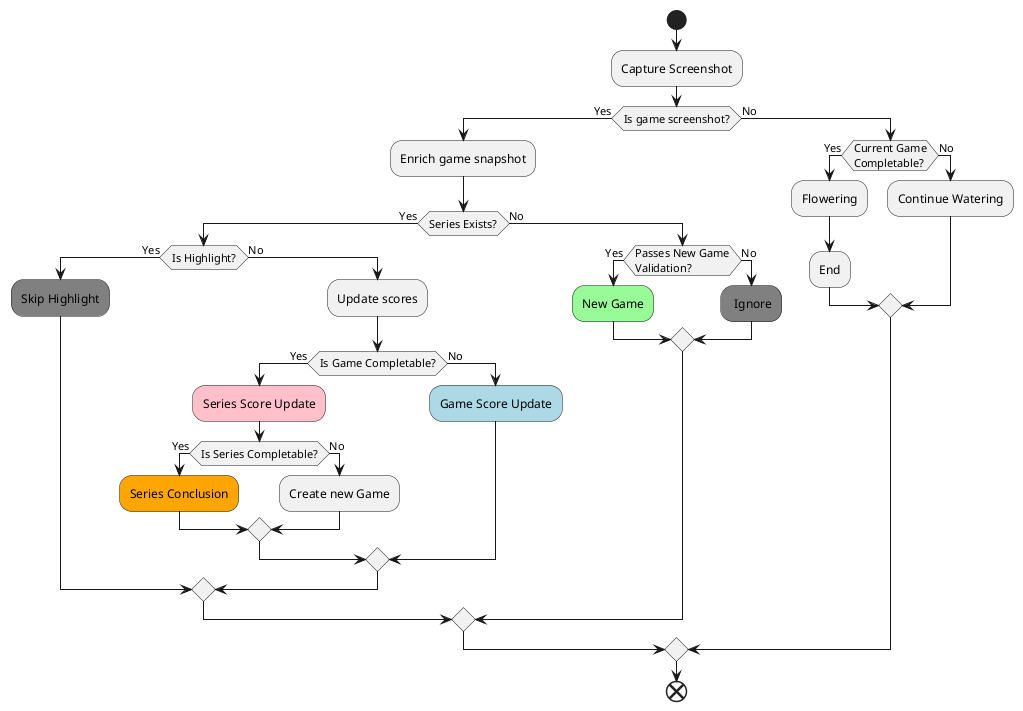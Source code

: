 @startuml

start
:Capture Screenshot;
if (Is game screenshot?) then (Yes)
    :Enrich game snapshot;
    if (Series Exists?) then (Yes)
        if (Is Highlight?) then (Yes)
            #grey:Skip Highlight;
        else (No)
            :Update scores;
            if (Is Game Completable?) then (Yes)
                #pink:Series Score Update;
            if (Is Series Completable?) then (Yes)
                #orange:Series Conclusion;
            else (No)
                :Create new Game;
            endif
            else (No)
                #lightblue:Game Score Update;
            endif
        endif
    else (No)
        if (Passes New Game\nValidation?) then (Yes)
            #palegreen:New Game;
        else (No)
            #grey: Ignore;
        endif
    endif
else (No)
    if (Current Game\nCompletable?) then (Yes)
        :Flowering;
        :End;
    else (No)
        :Continue Watering;
    endif
endif
end
@enduml
